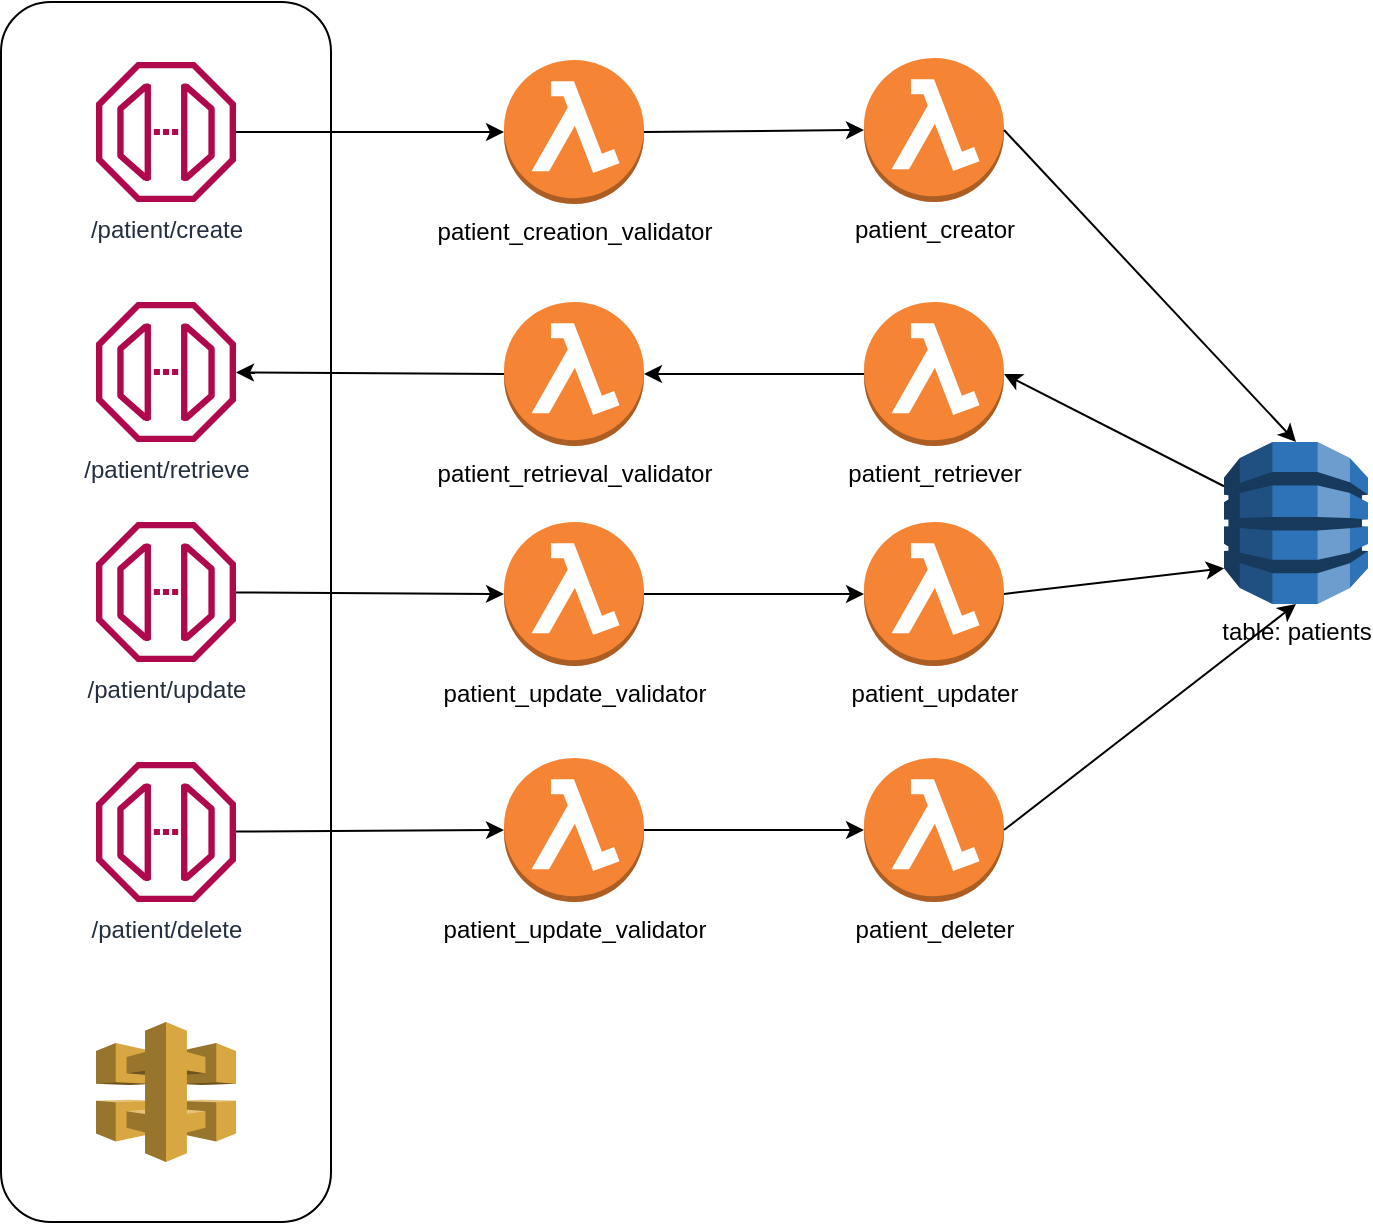 <mxfile version="16.5.6" type="github">
  <diagram id="aeiTiWAKEBBw7jZmQLeF" name="Page-1">
    <mxGraphModel dx="996" dy="582" grid="1" gridSize="10" guides="1" tooltips="1" connect="1" arrows="1" fold="1" page="1" pageScale="1" pageWidth="850" pageHeight="1100" math="0" shadow="0">
      <root>
        <mxCell id="0" />
        <mxCell id="1" parent="0" />
        <mxCell id="NDee6fwguRnhBmx3Z9ys-1" value="" style="rounded=1;whiteSpace=wrap;html=1;" vertex="1" parent="1">
          <mxGeometry x="78.5" y="120" width="165" height="610" as="geometry" />
        </mxCell>
        <mxCell id="NDee6fwguRnhBmx3Z9ys-2" value="" style="outlineConnect=0;dashed=0;verticalLabelPosition=bottom;verticalAlign=top;align=center;html=1;shape=mxgraph.aws3.api_gateway;fillColor=#D9A741;gradientColor=none;" vertex="1" parent="1">
          <mxGeometry x="126" y="630" width="70" height="70" as="geometry" />
        </mxCell>
        <mxCell id="NDee6fwguRnhBmx3Z9ys-3" value="/patient/create" style="sketch=0;outlineConnect=0;fontColor=#232F3E;gradientColor=none;fillColor=#B0084D;strokeColor=none;dashed=0;verticalLabelPosition=bottom;verticalAlign=top;align=center;html=1;fontSize=12;fontStyle=0;aspect=fixed;pointerEvents=1;shape=mxgraph.aws4.endpoint;" vertex="1" parent="1">
          <mxGeometry x="126" y="150" width="70" height="70" as="geometry" />
        </mxCell>
        <mxCell id="NDee6fwguRnhBmx3Z9ys-4" value="patient_creation_validator" style="outlineConnect=0;dashed=0;verticalLabelPosition=bottom;verticalAlign=top;align=center;html=1;shape=mxgraph.aws3.lambda_function;fillColor=#F58534;gradientColor=none;" vertex="1" parent="1">
          <mxGeometry x="330" y="149" width="70" height="72" as="geometry" />
        </mxCell>
        <mxCell id="NDee6fwguRnhBmx3Z9ys-5" value="" style="endArrow=classic;html=1;rounded=0;" edge="1" parent="1" source="NDee6fwguRnhBmx3Z9ys-3" target="NDee6fwguRnhBmx3Z9ys-4">
          <mxGeometry width="50" height="50" relative="1" as="geometry">
            <mxPoint x="400" y="330" as="sourcePoint" />
            <mxPoint x="450" y="280" as="targetPoint" />
          </mxGeometry>
        </mxCell>
        <mxCell id="NDee6fwguRnhBmx3Z9ys-6" value="patient_creator" style="outlineConnect=0;dashed=0;verticalLabelPosition=bottom;verticalAlign=top;align=center;html=1;shape=mxgraph.aws3.lambda_function;fillColor=#F58534;gradientColor=none;" vertex="1" parent="1">
          <mxGeometry x="510" y="148" width="70" height="72" as="geometry" />
        </mxCell>
        <mxCell id="NDee6fwguRnhBmx3Z9ys-7" value="" style="endArrow=classic;html=1;rounded=0;exitX=1;exitY=0.5;exitDx=0;exitDy=0;exitPerimeter=0;entryX=0;entryY=0.5;entryDx=0;entryDy=0;entryPerimeter=0;" edge="1" parent="1" source="NDee6fwguRnhBmx3Z9ys-4" target="NDee6fwguRnhBmx3Z9ys-6">
          <mxGeometry width="50" height="50" relative="1" as="geometry">
            <mxPoint x="420" y="310" as="sourcePoint" />
            <mxPoint x="470" y="260" as="targetPoint" />
          </mxGeometry>
        </mxCell>
        <mxCell id="NDee6fwguRnhBmx3Z9ys-8" value="table: patients" style="outlineConnect=0;dashed=0;verticalLabelPosition=bottom;verticalAlign=top;align=center;html=1;shape=mxgraph.aws3.dynamo_db;fillColor=#2E73B8;gradientColor=none;" vertex="1" parent="1">
          <mxGeometry x="690" y="340" width="72" height="81" as="geometry" />
        </mxCell>
        <mxCell id="NDee6fwguRnhBmx3Z9ys-9" value="" style="endArrow=classic;html=1;rounded=0;exitX=1;exitY=0.5;exitDx=0;exitDy=0;exitPerimeter=0;entryX=0.5;entryY=0;entryDx=0;entryDy=0;entryPerimeter=0;" edge="1" parent="1" source="NDee6fwguRnhBmx3Z9ys-6" target="NDee6fwguRnhBmx3Z9ys-8">
          <mxGeometry width="50" height="50" relative="1" as="geometry">
            <mxPoint x="420" y="194" as="sourcePoint" />
            <mxPoint x="520" y="194" as="targetPoint" />
          </mxGeometry>
        </mxCell>
        <mxCell id="NDee6fwguRnhBmx3Z9ys-10" value="/patient/retrieve" style="sketch=0;outlineConnect=0;fontColor=#232F3E;gradientColor=none;fillColor=#B0084D;strokeColor=none;dashed=0;verticalLabelPosition=bottom;verticalAlign=top;align=center;html=1;fontSize=12;fontStyle=0;aspect=fixed;pointerEvents=1;shape=mxgraph.aws4.endpoint;" vertex="1" parent="1">
          <mxGeometry x="126" y="270" width="70" height="70" as="geometry" />
        </mxCell>
        <mxCell id="NDee6fwguRnhBmx3Z9ys-11" value="patient_retrieval_validator" style="outlineConnect=0;dashed=0;verticalLabelPosition=bottom;verticalAlign=top;align=center;html=1;shape=mxgraph.aws3.lambda_function;fillColor=#F58534;gradientColor=none;" vertex="1" parent="1">
          <mxGeometry x="330" y="270" width="70" height="72" as="geometry" />
        </mxCell>
        <mxCell id="NDee6fwguRnhBmx3Z9ys-12" value="patient_retriever" style="outlineConnect=0;dashed=0;verticalLabelPosition=bottom;verticalAlign=top;align=center;html=1;shape=mxgraph.aws3.lambda_function;fillColor=#F58534;gradientColor=none;" vertex="1" parent="1">
          <mxGeometry x="510" y="270" width="70" height="72" as="geometry" />
        </mxCell>
        <mxCell id="NDee6fwguRnhBmx3Z9ys-13" value="" style="endArrow=classic;html=1;rounded=0;entryX=1;entryY=0.5;entryDx=0;entryDy=0;entryPerimeter=0;" edge="1" parent="1" source="NDee6fwguRnhBmx3Z9ys-8" target="NDee6fwguRnhBmx3Z9ys-12">
          <mxGeometry width="50" height="50" relative="1" as="geometry">
            <mxPoint x="690" y="350" as="sourcePoint" />
            <mxPoint x="740" y="300" as="targetPoint" />
          </mxGeometry>
        </mxCell>
        <mxCell id="NDee6fwguRnhBmx3Z9ys-14" value="" style="endArrow=classic;html=1;rounded=0;exitX=0;exitY=0.5;exitDx=0;exitDy=0;exitPerimeter=0;entryX=1;entryY=0.5;entryDx=0;entryDy=0;entryPerimeter=0;" edge="1" parent="1" source="NDee6fwguRnhBmx3Z9ys-12" target="NDee6fwguRnhBmx3Z9ys-11">
          <mxGeometry width="50" height="50" relative="1" as="geometry">
            <mxPoint x="700" y="283.18" as="sourcePoint" />
            <mxPoint x="590" y="316" as="targetPoint" />
          </mxGeometry>
        </mxCell>
        <mxCell id="NDee6fwguRnhBmx3Z9ys-15" value="" style="endArrow=classic;html=1;rounded=0;exitX=0;exitY=0.5;exitDx=0;exitDy=0;exitPerimeter=0;" edge="1" parent="1" source="NDee6fwguRnhBmx3Z9ys-11" target="NDee6fwguRnhBmx3Z9ys-10">
          <mxGeometry width="50" height="50" relative="1" as="geometry">
            <mxPoint x="520" y="316" as="sourcePoint" />
            <mxPoint x="410" y="316" as="targetPoint" />
          </mxGeometry>
        </mxCell>
        <mxCell id="NDee6fwguRnhBmx3Z9ys-16" value="/patient/update" style="sketch=0;outlineConnect=0;fontColor=#232F3E;gradientColor=none;fillColor=#B0084D;strokeColor=none;dashed=0;verticalLabelPosition=bottom;verticalAlign=top;align=center;html=1;fontSize=12;fontStyle=0;aspect=fixed;pointerEvents=1;shape=mxgraph.aws4.endpoint;" vertex="1" parent="1">
          <mxGeometry x="126" y="380" width="70" height="70" as="geometry" />
        </mxCell>
        <mxCell id="NDee6fwguRnhBmx3Z9ys-17" value="patient_update_validator" style="outlineConnect=0;dashed=0;verticalLabelPosition=bottom;verticalAlign=top;align=center;html=1;shape=mxgraph.aws3.lambda_function;fillColor=#F58534;gradientColor=none;" vertex="1" parent="1">
          <mxGeometry x="330" y="380" width="70" height="72" as="geometry" />
        </mxCell>
        <mxCell id="NDee6fwguRnhBmx3Z9ys-18" value="patient_updater" style="outlineConnect=0;dashed=0;verticalLabelPosition=bottom;verticalAlign=top;align=center;html=1;shape=mxgraph.aws3.lambda_function;fillColor=#F58534;gradientColor=none;" vertex="1" parent="1">
          <mxGeometry x="510" y="380" width="70" height="72" as="geometry" />
        </mxCell>
        <mxCell id="NDee6fwguRnhBmx3Z9ys-19" value="" style="endArrow=classic;html=1;rounded=0;exitX=1;exitY=0.5;exitDx=0;exitDy=0;exitPerimeter=0;entryX=0;entryY=0.78;entryDx=0;entryDy=0;entryPerimeter=0;" edge="1" parent="1" source="NDee6fwguRnhBmx3Z9ys-18" target="NDee6fwguRnhBmx3Z9ys-8">
          <mxGeometry width="50" height="50" relative="1" as="geometry">
            <mxPoint x="640" y="530" as="sourcePoint" />
            <mxPoint x="690" y="480" as="targetPoint" />
          </mxGeometry>
        </mxCell>
        <mxCell id="NDee6fwguRnhBmx3Z9ys-20" value="" style="endArrow=classic;html=1;rounded=0;exitX=1;exitY=0.5;exitDx=0;exitDy=0;exitPerimeter=0;" edge="1" parent="1" source="NDee6fwguRnhBmx3Z9ys-17" target="NDee6fwguRnhBmx3Z9ys-18">
          <mxGeometry width="50" height="50" relative="1" as="geometry">
            <mxPoint x="500" y="522.82" as="sourcePoint" />
            <mxPoint x="610" y="510.0" as="targetPoint" />
          </mxGeometry>
        </mxCell>
        <mxCell id="NDee6fwguRnhBmx3Z9ys-21" value="" style="endArrow=classic;html=1;rounded=0;entryX=0;entryY=0.5;entryDx=0;entryDy=0;entryPerimeter=0;" edge="1" parent="1" source="NDee6fwguRnhBmx3Z9ys-16" target="NDee6fwguRnhBmx3Z9ys-17">
          <mxGeometry width="50" height="50" relative="1" as="geometry">
            <mxPoint x="350" y="530" as="sourcePoint" />
            <mxPoint x="460" y="530" as="targetPoint" />
          </mxGeometry>
        </mxCell>
        <mxCell id="NDee6fwguRnhBmx3Z9ys-22" value="/patient/delete" style="sketch=0;outlineConnect=0;fontColor=#232F3E;gradientColor=none;fillColor=#B0084D;strokeColor=none;dashed=0;verticalLabelPosition=bottom;verticalAlign=top;align=center;html=1;fontSize=12;fontStyle=0;aspect=fixed;pointerEvents=1;shape=mxgraph.aws4.endpoint;" vertex="1" parent="1">
          <mxGeometry x="126" y="500" width="70" height="70" as="geometry" />
        </mxCell>
        <mxCell id="NDee6fwguRnhBmx3Z9ys-23" value="patient_update_validator" style="outlineConnect=0;dashed=0;verticalLabelPosition=bottom;verticalAlign=top;align=center;html=1;shape=mxgraph.aws3.lambda_function;fillColor=#F58534;gradientColor=none;" vertex="1" parent="1">
          <mxGeometry x="330" y="498" width="70" height="72" as="geometry" />
        </mxCell>
        <mxCell id="NDee6fwguRnhBmx3Z9ys-24" value="patient_deleter" style="outlineConnect=0;dashed=0;verticalLabelPosition=bottom;verticalAlign=top;align=center;html=1;shape=mxgraph.aws3.lambda_function;fillColor=#F58534;gradientColor=none;" vertex="1" parent="1">
          <mxGeometry x="510" y="498" width="70" height="72" as="geometry" />
        </mxCell>
        <mxCell id="NDee6fwguRnhBmx3Z9ys-25" value="" style="endArrow=classic;html=1;rounded=0;exitX=1;exitY=0.5;exitDx=0;exitDy=0;exitPerimeter=0;entryX=0.5;entryY=1;entryDx=0;entryDy=0;entryPerimeter=0;" edge="1" parent="1" source="NDee6fwguRnhBmx3Z9ys-24" target="NDee6fwguRnhBmx3Z9ys-8">
          <mxGeometry width="50" height="50" relative="1" as="geometry">
            <mxPoint x="620" y="530" as="sourcePoint" />
            <mxPoint x="670" y="480" as="targetPoint" />
          </mxGeometry>
        </mxCell>
        <mxCell id="NDee6fwguRnhBmx3Z9ys-26" value="" style="endArrow=classic;html=1;rounded=0;exitX=1;exitY=0.5;exitDx=0;exitDy=0;exitPerimeter=0;" edge="1" parent="1" source="NDee6fwguRnhBmx3Z9ys-23" target="NDee6fwguRnhBmx3Z9ys-24">
          <mxGeometry width="50" height="50" relative="1" as="geometry">
            <mxPoint x="590" y="544" as="sourcePoint" />
            <mxPoint x="736" y="431" as="targetPoint" />
          </mxGeometry>
        </mxCell>
        <mxCell id="NDee6fwguRnhBmx3Z9ys-27" value="" style="endArrow=classic;html=1;rounded=0;entryX=0;entryY=0.5;entryDx=0;entryDy=0;entryPerimeter=0;" edge="1" parent="1" source="NDee6fwguRnhBmx3Z9ys-22" target="NDee6fwguRnhBmx3Z9ys-23">
          <mxGeometry width="50" height="50" relative="1" as="geometry">
            <mxPoint x="410" y="544" as="sourcePoint" />
            <mxPoint x="520" y="544" as="targetPoint" />
          </mxGeometry>
        </mxCell>
      </root>
    </mxGraphModel>
  </diagram>
</mxfile>
